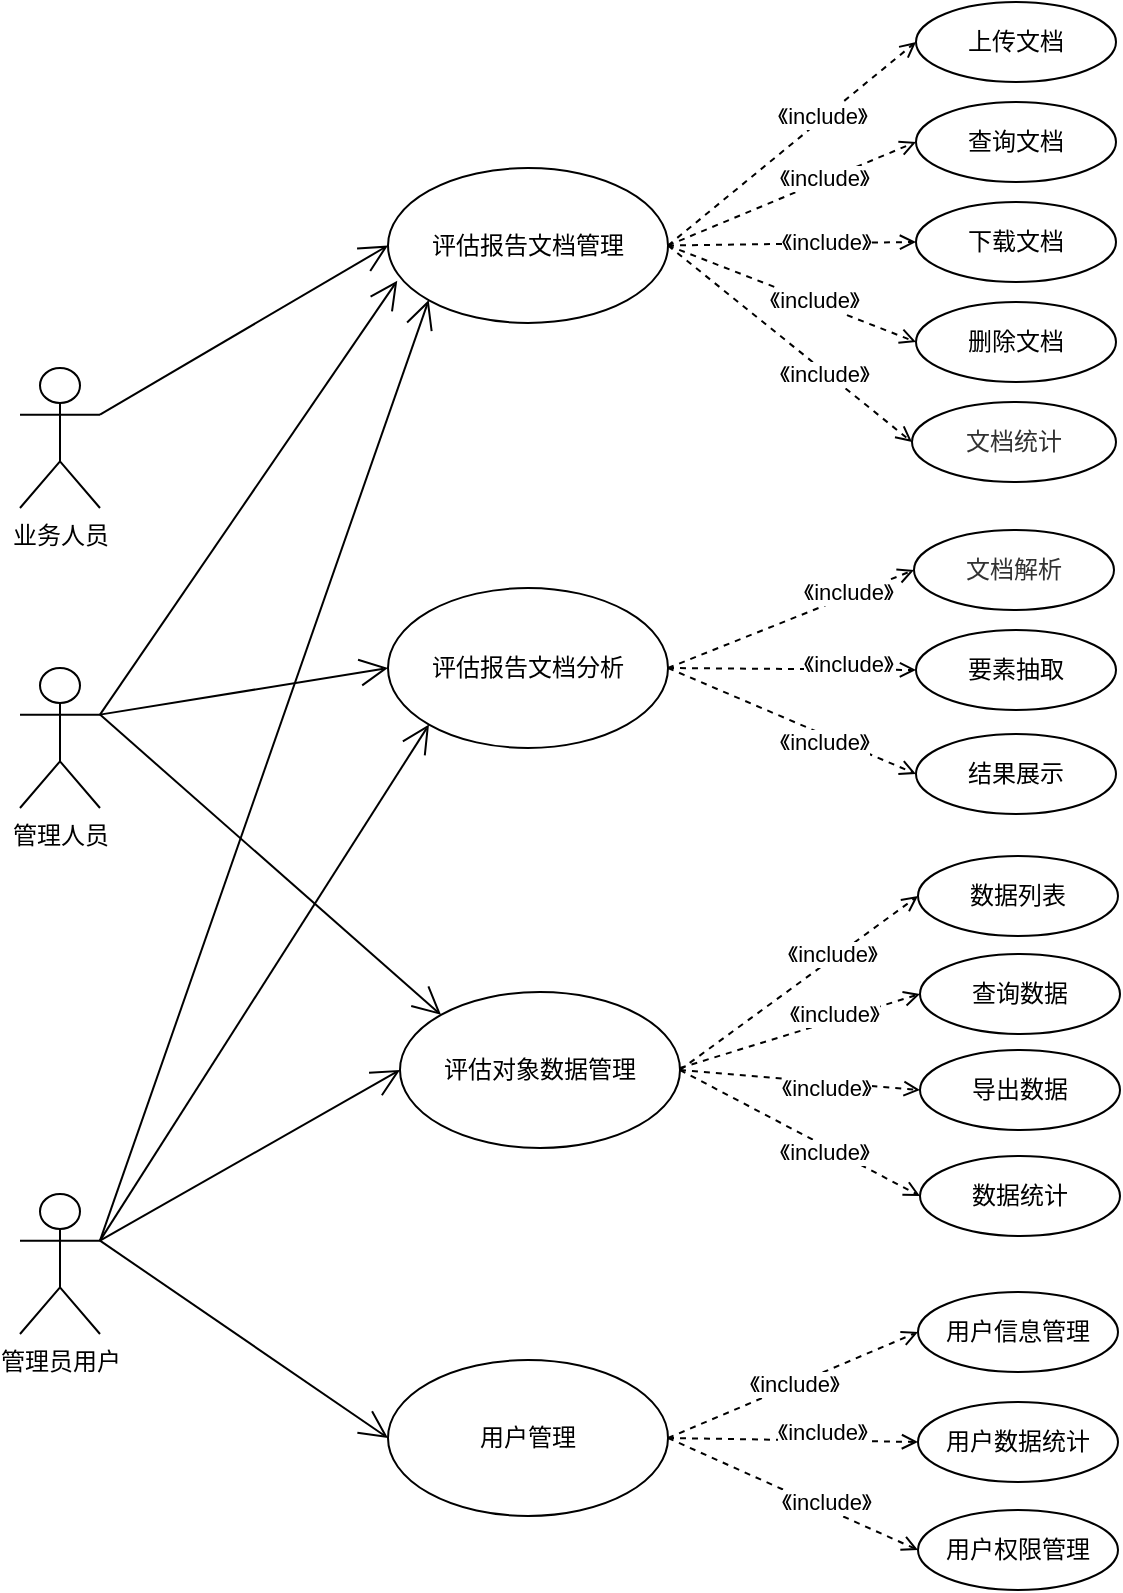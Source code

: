 <mxfile version="21.0.6" type="github">
  <diagram id="C9mcbpRlRI_EIQ_CKLBW" name="第 1 页">
    <mxGraphModel dx="1221" dy="636" grid="1" gridSize="10" guides="1" tooltips="1" connect="1" arrows="1" fold="1" page="1" pageScale="1" pageWidth="827" pageHeight="1169" math="0" shadow="0">
      <root>
        <mxCell id="0" />
        <mxCell id="1" parent="0" />
        <mxCell id="bU162W7uv-dCUyKDu3Oe-30" style="edgeStyle=none;rounded=0;orthogonalLoop=1;jettySize=auto;html=1;exitX=1;exitY=0.5;exitDx=0;exitDy=0;entryX=0;entryY=0.5;entryDx=0;entryDy=0;dashed=1;endArrow=open;endFill=0;fontFamily=Arial;" parent="1" source="bU162W7uv-dCUyKDu3Oe-2" target="bU162W7uv-dCUyKDu3Oe-29" edge="1">
          <mxGeometry relative="1" as="geometry" />
        </mxCell>
        <mxCell id="bU162W7uv-dCUyKDu3Oe-31" value="《include》" style="edgeLabel;html=1;align=center;verticalAlign=middle;resizable=0;points=[];fontFamily=Arial;" parent="bU162W7uv-dCUyKDu3Oe-30" vertex="1" connectable="0">
          <mxGeometry x="0.263" y="2" relative="1" as="geometry">
            <mxPoint y="1" as="offset" />
          </mxGeometry>
        </mxCell>
        <mxCell id="bU162W7uv-dCUyKDu3Oe-51" style="edgeStyle=none;rounded=0;orthogonalLoop=1;jettySize=auto;html=1;exitX=1;exitY=0.5;exitDx=0;exitDy=0;entryX=0;entryY=0.5;entryDx=0;entryDy=0;dashed=1;endArrow=open;endFill=0;fontFamily=Arial;" parent="1" source="bU162W7uv-dCUyKDu3Oe-2" target="bU162W7uv-dCUyKDu3Oe-37" edge="1">
          <mxGeometry relative="1" as="geometry" />
        </mxCell>
        <mxCell id="bU162W7uv-dCUyKDu3Oe-52" value="《include》" style="edgeLabel;html=1;align=center;verticalAlign=middle;resizable=0;points=[];fontFamily=Arial;" parent="bU162W7uv-dCUyKDu3Oe-51" vertex="1" connectable="0">
          <mxGeometry x="0.162" y="1" relative="1" as="geometry">
            <mxPoint as="offset" />
          </mxGeometry>
        </mxCell>
        <mxCell id="bU162W7uv-dCUyKDu3Oe-2" value="评估报告文档管理" style="ellipse;whiteSpace=wrap;html=1;fontFamily=Arial;" parent="1" vertex="1">
          <mxGeometry x="274" y="120" width="140" height="77.5" as="geometry" />
        </mxCell>
        <mxCell id="bU162W7uv-dCUyKDu3Oe-61" style="edgeStyle=none;rounded=0;orthogonalLoop=1;jettySize=auto;html=1;exitX=1;exitY=0.5;exitDx=0;exitDy=0;entryX=0;entryY=0.5;entryDx=0;entryDy=0;dashed=1;endArrow=open;endFill=0;fontFamily=Arial;" parent="1" source="bU162W7uv-dCUyKDu3Oe-5" target="bU162W7uv-dCUyKDu3Oe-39" edge="1">
          <mxGeometry relative="1" as="geometry">
            <mxPoint x="420" y="592" as="sourcePoint" />
          </mxGeometry>
        </mxCell>
        <mxCell id="bU162W7uv-dCUyKDu3Oe-69" value="《include》" style="edgeLabel;html=1;align=center;verticalAlign=middle;resizable=0;points=[];fontFamily=Arial;" parent="bU162W7uv-dCUyKDu3Oe-61" vertex="1" connectable="0">
          <mxGeometry x="0.29" y="2" relative="1" as="geometry">
            <mxPoint y="-1" as="offset" />
          </mxGeometry>
        </mxCell>
        <mxCell id="bU162W7uv-dCUyKDu3Oe-62" style="edgeStyle=none;rounded=0;orthogonalLoop=1;jettySize=auto;html=1;exitX=1;exitY=0.5;exitDx=0;exitDy=0;entryX=0;entryY=0.5;entryDx=0;entryDy=0;dashed=1;endArrow=open;endFill=0;fontFamily=Arial;" parent="1" source="bU162W7uv-dCUyKDu3Oe-5" target="bU162W7uv-dCUyKDu3Oe-54" edge="1">
          <mxGeometry relative="1" as="geometry">
            <mxPoint x="420" y="592" as="sourcePoint" />
          </mxGeometry>
        </mxCell>
        <mxCell id="bU162W7uv-dCUyKDu3Oe-70" value="《include》" style="edgeLabel;html=1;align=center;verticalAlign=middle;resizable=0;points=[];fontFamily=Arial;" parent="bU162W7uv-dCUyKDu3Oe-62" vertex="1" connectable="0">
          <mxGeometry x="0.221" y="-3" relative="1" as="geometry">
            <mxPoint as="offset" />
          </mxGeometry>
        </mxCell>
        <mxCell id="bU162W7uv-dCUyKDu3Oe-5" value="评估对象数据管理" style="ellipse;whiteSpace=wrap;html=1;fontFamily=Arial;" parent="1" vertex="1">
          <mxGeometry x="280" y="532" width="140" height="78" as="geometry" />
        </mxCell>
        <mxCell id="bU162W7uv-dCUyKDu3Oe-63" value="《include》" style="edgeStyle=none;rounded=0;orthogonalLoop=1;jettySize=auto;html=1;exitX=1;exitY=0.5;exitDx=0;exitDy=0;entryX=0;entryY=0.5;entryDx=0;entryDy=0;dashed=1;endArrow=open;endFill=0;fontFamily=Arial;" parent="1" source="bU162W7uv-dCUyKDu3Oe-6" target="bU162W7uv-dCUyKDu3Oe-55" edge="1">
          <mxGeometry relative="1" as="geometry" />
        </mxCell>
        <mxCell id="bU162W7uv-dCUyKDu3Oe-64" style="edgeStyle=none;rounded=0;orthogonalLoop=1;jettySize=auto;html=1;exitX=1;exitY=0.5;exitDx=0;exitDy=0;entryX=0;entryY=0.5;entryDx=0;entryDy=0;dashed=1;endArrow=open;endFill=0;fontFamily=Arial;" parent="1" source="bU162W7uv-dCUyKDu3Oe-6" target="bU162W7uv-dCUyKDu3Oe-56" edge="1">
          <mxGeometry relative="1" as="geometry">
            <Array as="points" />
          </mxGeometry>
        </mxCell>
        <mxCell id="bU162W7uv-dCUyKDu3Oe-71" value="《include》" style="edgeLabel;html=1;align=center;verticalAlign=middle;resizable=0;points=[];fontFamily=Arial;" parent="bU162W7uv-dCUyKDu3Oe-64" vertex="1" connectable="0">
          <mxGeometry x="0.246" y="4" relative="1" as="geometry">
            <mxPoint x="-1" as="offset" />
          </mxGeometry>
        </mxCell>
        <mxCell id="bU162W7uv-dCUyKDu3Oe-6" value="用户管理" style="ellipse;whiteSpace=wrap;html=1;fontFamily=Arial;" parent="1" vertex="1">
          <mxGeometry x="274" y="716" width="140" height="78" as="geometry" />
        </mxCell>
        <mxCell id="bU162W7uv-dCUyKDu3Oe-57" style="edgeStyle=none;rounded=0;orthogonalLoop=1;jettySize=auto;html=1;entryX=0;entryY=0.5;entryDx=0;entryDy=0;dashed=1;endArrow=open;endFill=0;exitX=1;exitY=0.5;exitDx=0;exitDy=0;fontFamily=Arial;" parent="1" source="bU162W7uv-dCUyKDu3Oe-2" target="bU162W7uv-dCUyKDu3Oe-34" edge="1">
          <mxGeometry relative="1" as="geometry">
            <mxPoint x="480" y="330" as="sourcePoint" />
          </mxGeometry>
        </mxCell>
        <mxCell id="bU162W7uv-dCUyKDu3Oe-65" value="《include》" style="edgeLabel;html=1;align=center;verticalAlign=middle;resizable=0;points=[];fontFamily=Arial;" parent="bU162W7uv-dCUyKDu3Oe-57" vertex="1" connectable="0">
          <mxGeometry x="0.274" y="-1" relative="1" as="geometry">
            <mxPoint as="offset" />
          </mxGeometry>
        </mxCell>
        <mxCell id="bU162W7uv-dCUyKDu3Oe-58" style="edgeStyle=none;rounded=0;orthogonalLoop=1;jettySize=auto;html=1;entryX=0;entryY=0.5;entryDx=0;entryDy=0;dashed=1;endArrow=open;endFill=0;exitX=1;exitY=0.5;exitDx=0;exitDy=0;fontFamily=Arial;" parent="1" source="bU162W7uv-dCUyKDu3Oe-7" target="bU162W7uv-dCUyKDu3Oe-36" edge="1">
          <mxGeometry relative="1" as="geometry">
            <mxPoint x="470" y="360" as="sourcePoint" />
          </mxGeometry>
        </mxCell>
        <mxCell id="bU162W7uv-dCUyKDu3Oe-66" value="《include》" style="edgeLabel;html=1;align=center;verticalAlign=middle;resizable=0;points=[];fontFamily=Arial;" parent="bU162W7uv-dCUyKDu3Oe-58" vertex="1" connectable="0">
          <mxGeometry x="0.473" y="2" relative="1" as="geometry">
            <mxPoint as="offset" />
          </mxGeometry>
        </mxCell>
        <mxCell id="bU162W7uv-dCUyKDu3Oe-59" style="edgeStyle=none;rounded=0;orthogonalLoop=1;jettySize=auto;html=1;exitX=1;exitY=0.5;exitDx=0;exitDy=0;entryX=0;entryY=0.5;entryDx=0;entryDy=0;dashed=1;endArrow=open;endFill=0;fontFamily=Arial;" parent="1" source="bU162W7uv-dCUyKDu3Oe-7" target="bU162W7uv-dCUyKDu3Oe-35" edge="1">
          <mxGeometry relative="1" as="geometry" />
        </mxCell>
        <mxCell id="bU162W7uv-dCUyKDu3Oe-67" value="《include》" style="edgeLabel;html=1;align=center;verticalAlign=middle;resizable=0;points=[];fontFamily=Arial;" parent="bU162W7uv-dCUyKDu3Oe-59" vertex="1" connectable="0">
          <mxGeometry x="0.435" y="3" relative="1" as="geometry">
            <mxPoint x="1" as="offset" />
          </mxGeometry>
        </mxCell>
        <mxCell id="bU162W7uv-dCUyKDu3Oe-60" style="edgeStyle=none;rounded=0;orthogonalLoop=1;jettySize=auto;html=1;exitX=1;exitY=0.5;exitDx=0;exitDy=0;entryX=0;entryY=0.5;entryDx=0;entryDy=0;dashed=1;endArrow=open;endFill=0;fontFamily=Arial;" parent="1" source="bU162W7uv-dCUyKDu3Oe-7" target="bU162W7uv-dCUyKDu3Oe-33" edge="1">
          <mxGeometry relative="1" as="geometry" />
        </mxCell>
        <mxCell id="bU162W7uv-dCUyKDu3Oe-68" value="《include》" style="edgeLabel;html=1;align=center;verticalAlign=middle;resizable=0;points=[];fontFamily=Arial;" parent="bU162W7uv-dCUyKDu3Oe-60" vertex="1" connectable="0">
          <mxGeometry x="0.278" y="-3" relative="1" as="geometry">
            <mxPoint as="offset" />
          </mxGeometry>
        </mxCell>
        <mxCell id="bU162W7uv-dCUyKDu3Oe-7" value="评估报告文档分析" style="ellipse;whiteSpace=wrap;html=1;fontFamily=Arial;" parent="1" vertex="1">
          <mxGeometry x="274" y="330" width="140" height="80" as="geometry" />
        </mxCell>
        <mxCell id="bU162W7uv-dCUyKDu3Oe-12" value="业务人员" style="shape=umlActor;verticalLabelPosition=bottom;verticalAlign=top;html=1;fontFamily=Arial;" parent="1" vertex="1">
          <mxGeometry x="90" y="220" width="40" height="70" as="geometry" />
        </mxCell>
        <mxCell id="bU162W7uv-dCUyKDu3Oe-29" value="上传文档" style="ellipse;whiteSpace=wrap;html=1;fontFamily=Arial;" parent="1" vertex="1">
          <mxGeometry x="538" y="37" width="100" height="40" as="geometry" />
        </mxCell>
        <mxCell id="bU162W7uv-dCUyKDu3Oe-32" value="查询文档" style="ellipse;whiteSpace=wrap;html=1;fontFamily=Arial;" parent="1" vertex="1">
          <mxGeometry x="538" y="87" width="100" height="40" as="geometry" />
        </mxCell>
        <mxCell id="bU162W7uv-dCUyKDu3Oe-33" value="结果展示" style="ellipse;whiteSpace=wrap;html=1;fontFamily=Arial;" parent="1" vertex="1">
          <mxGeometry x="538" y="403" width="100" height="40" as="geometry" />
        </mxCell>
        <mxCell id="bU162W7uv-dCUyKDu3Oe-34" value="&lt;font color=&quot;#323232&quot;&gt;&lt;span class=&quot;custom-cursor-default-hover&quot; style=&quot;background-color: rgba(255, 255, 255, 0.01);&quot;&gt;文档统计&lt;/span&gt;&lt;/font&gt;" style="ellipse;whiteSpace=wrap;html=1;fontFamily=Arial;" parent="1" vertex="1">
          <mxGeometry x="536" y="237" width="102" height="40" as="geometry" />
        </mxCell>
        <mxCell id="bU162W7uv-dCUyKDu3Oe-35" value="要素抽取" style="ellipse;whiteSpace=wrap;html=1;fontFamily=Arial;" parent="1" vertex="1">
          <mxGeometry x="538" y="351" width="100" height="40" as="geometry" />
        </mxCell>
        <mxCell id="bU162W7uv-dCUyKDu3Oe-36" value="&lt;span class=&quot;custom-cursor-default-hover&quot; style=&quot;color: rgb(50, 50, 50); background-color: rgba(255, 255, 255, 0.01);&quot;&gt;文档解析&lt;/span&gt;" style="ellipse;whiteSpace=wrap;html=1;fontFamily=Arial;" parent="1" vertex="1">
          <mxGeometry x="537" y="301" width="100" height="40" as="geometry" />
        </mxCell>
        <mxCell id="bU162W7uv-dCUyKDu3Oe-37" value="删除文档" style="ellipse;whiteSpace=wrap;html=1;fontFamily=Arial;" parent="1" vertex="1">
          <mxGeometry x="538" y="187" width="100" height="40" as="geometry" />
        </mxCell>
        <mxCell id="bU162W7uv-dCUyKDu3Oe-38" value="下载文档" style="ellipse;whiteSpace=wrap;html=1;fontFamily=Arial;" parent="1" vertex="1">
          <mxGeometry x="538" y="137" width="100" height="40" as="geometry" />
        </mxCell>
        <mxCell id="bU162W7uv-dCUyKDu3Oe-39" value="数据列表" style="ellipse;whiteSpace=wrap;html=1;fontFamily=Arial;" parent="1" vertex="1">
          <mxGeometry x="539" y="464" width="100" height="40" as="geometry" />
        </mxCell>
        <mxCell id="bU162W7uv-dCUyKDu3Oe-40" style="edgeStyle=none;rounded=0;orthogonalLoop=1;jettySize=auto;html=1;exitX=1;exitY=0.5;exitDx=0;exitDy=0;entryX=0;entryY=0.5;entryDx=0;entryDy=0;dashed=1;endArrow=open;endFill=0;fontFamily=Arial;" parent="1" source="bU162W7uv-dCUyKDu3Oe-2" target="bU162W7uv-dCUyKDu3Oe-32" edge="1">
          <mxGeometry relative="1" as="geometry">
            <mxPoint x="430" y="115" as="sourcePoint" />
            <mxPoint x="490" y="40" as="targetPoint" />
          </mxGeometry>
        </mxCell>
        <mxCell id="bU162W7uv-dCUyKDu3Oe-41" value="《include》" style="edgeLabel;html=1;align=center;verticalAlign=middle;resizable=0;points=[];fontFamily=Arial;" parent="bU162W7uv-dCUyKDu3Oe-40" vertex="1" connectable="0">
          <mxGeometry x="0.263" y="2" relative="1" as="geometry">
            <mxPoint y="1" as="offset" />
          </mxGeometry>
        </mxCell>
        <mxCell id="bU162W7uv-dCUyKDu3Oe-42" style="edgeStyle=none;rounded=0;orthogonalLoop=1;jettySize=auto;html=1;entryX=0;entryY=0.5;entryDx=0;entryDy=0;dashed=1;endArrow=open;endFill=0;exitX=1;exitY=0.5;exitDx=0;exitDy=0;fontFamily=Arial;" parent="1" source="bU162W7uv-dCUyKDu3Oe-2" target="bU162W7uv-dCUyKDu3Oe-38" edge="1">
          <mxGeometry relative="1" as="geometry">
            <mxPoint x="540" y="180" as="sourcePoint" />
            <mxPoint x="500" y="50" as="targetPoint" />
          </mxGeometry>
        </mxCell>
        <mxCell id="bU162W7uv-dCUyKDu3Oe-43" value="《include》" style="edgeLabel;html=1;align=center;verticalAlign=middle;resizable=0;points=[];fontFamily=Arial;" parent="bU162W7uv-dCUyKDu3Oe-42" vertex="1" connectable="0">
          <mxGeometry x="0.263" y="2" relative="1" as="geometry">
            <mxPoint y="1" as="offset" />
          </mxGeometry>
        </mxCell>
        <mxCell id="bU162W7uv-dCUyKDu3Oe-54" value="导出数据" style="ellipse;whiteSpace=wrap;html=1;fontFamily=Arial;" parent="1" vertex="1">
          <mxGeometry x="540" y="561" width="100" height="40" as="geometry" />
        </mxCell>
        <mxCell id="bU162W7uv-dCUyKDu3Oe-55" value="用户信息管理" style="ellipse;whiteSpace=wrap;html=1;fontFamily=Arial;" parent="1" vertex="1">
          <mxGeometry x="539" y="682" width="100" height="40" as="geometry" />
        </mxCell>
        <mxCell id="bU162W7uv-dCUyKDu3Oe-56" value="用户数据统计" style="ellipse;whiteSpace=wrap;html=1;fontFamily=Arial;" parent="1" vertex="1">
          <mxGeometry x="539" y="737" width="100" height="40" as="geometry" />
        </mxCell>
        <mxCell id="oDJJwRlF4zaVw1Fgqmln-9" value="" style="endArrow=open;endSize=12;html=1;rounded=0;exitX=1;exitY=0.333;exitDx=0;exitDy=0;exitPerimeter=0;entryX=0;entryY=0.5;entryDx=0;entryDy=0;fontFamily=Arial;" parent="1" source="bU162W7uv-dCUyKDu3Oe-12" target="bU162W7uv-dCUyKDu3Oe-2" edge="1">
          <mxGeometry x="0.138" y="-19" width="160" relative="1" as="geometry">
            <mxPoint x="190" y="594.333" as="sourcePoint" />
            <mxPoint x="290" y="495" as="targetPoint" />
            <mxPoint as="offset" />
          </mxGeometry>
        </mxCell>
        <mxCell id="At5W7NTc5EkuiogO6B7t-2" value="数据统计" style="ellipse;whiteSpace=wrap;html=1;fontFamily=Arial;" parent="1" vertex="1">
          <mxGeometry x="540" y="614" width="100" height="40" as="geometry" />
        </mxCell>
        <mxCell id="At5W7NTc5EkuiogO6B7t-3" style="edgeStyle=none;rounded=0;orthogonalLoop=1;jettySize=auto;html=1;exitX=1;exitY=0.5;exitDx=0;exitDy=0;entryX=0;entryY=0.5;entryDx=0;entryDy=0;dashed=1;endArrow=open;endFill=0;fontFamily=Arial;" parent="1" source="bU162W7uv-dCUyKDu3Oe-5" target="At5W7NTc5EkuiogO6B7t-2" edge="1">
          <mxGeometry relative="1" as="geometry">
            <mxPoint x="420" y="592" as="sourcePoint" />
            <mxPoint x="549" y="664" as="targetPoint" />
          </mxGeometry>
        </mxCell>
        <mxCell id="At5W7NTc5EkuiogO6B7t-4" value="《include》" style="edgeLabel;html=1;align=center;verticalAlign=middle;resizable=0;points=[];fontFamily=Arial;" parent="At5W7NTc5EkuiogO6B7t-3" vertex="1" connectable="0">
          <mxGeometry x="0.221" y="-3" relative="1" as="geometry">
            <mxPoint as="offset" />
          </mxGeometry>
        </mxCell>
        <mxCell id="At5W7NTc5EkuiogO6B7t-13" value="管理人员" style="shape=umlActor;verticalLabelPosition=bottom;verticalAlign=top;html=1;fontFamily=Arial;" parent="1" vertex="1">
          <mxGeometry x="90" y="370" width="40" height="70" as="geometry" />
        </mxCell>
        <mxCell id="At5W7NTc5EkuiogO6B7t-14" value="管理员用户" style="shape=umlActor;verticalLabelPosition=bottom;verticalAlign=top;html=1;fontFamily=Arial;" parent="1" vertex="1">
          <mxGeometry x="90" y="633" width="40" height="70" as="geometry" />
        </mxCell>
        <mxCell id="At5W7NTc5EkuiogO6B7t-19" value="" style="endArrow=open;endSize=12;html=1;rounded=0;exitX=1;exitY=0.333;exitDx=0;exitDy=0;exitPerimeter=0;entryX=0.033;entryY=0.727;entryDx=0;entryDy=0;entryPerimeter=0;fontFamily=Arial;" parent="1" source="At5W7NTc5EkuiogO6B7t-13" target="bU162W7uv-dCUyKDu3Oe-2" edge="1">
          <mxGeometry x="0.138" y="-19" width="160" relative="1" as="geometry">
            <mxPoint x="140" y="253.333" as="sourcePoint" />
            <mxPoint x="280" y="190" as="targetPoint" />
            <mxPoint as="offset" />
          </mxGeometry>
        </mxCell>
        <mxCell id="At5W7NTc5EkuiogO6B7t-20" value="" style="endArrow=open;endSize=12;html=1;rounded=0;exitX=1;exitY=0.333;exitDx=0;exitDy=0;exitPerimeter=0;entryX=0;entryY=0.5;entryDx=0;entryDy=0;fontFamily=Arial;" parent="1" source="At5W7NTc5EkuiogO6B7t-13" target="bU162W7uv-dCUyKDu3Oe-7" edge="1">
          <mxGeometry x="0.138" y="-19" width="160" relative="1" as="geometry">
            <mxPoint x="150" y="263.333" as="sourcePoint" />
            <mxPoint x="280" y="190" as="targetPoint" />
            <mxPoint as="offset" />
          </mxGeometry>
        </mxCell>
        <mxCell id="At5W7NTc5EkuiogO6B7t-22" value="" style="endArrow=open;endSize=12;html=1;rounded=0;exitX=1;exitY=0.333;exitDx=0;exitDy=0;exitPerimeter=0;entryX=0;entryY=0.5;entryDx=0;entryDy=0;fontFamily=Arial;" parent="1" source="At5W7NTc5EkuiogO6B7t-14" target="bU162W7uv-dCUyKDu3Oe-6" edge="1">
          <mxGeometry x="0.138" y="-19" width="160" relative="1" as="geometry">
            <mxPoint x="170" y="407.333" as="sourcePoint" />
            <mxPoint x="320" y="349.75" as="targetPoint" />
            <mxPoint as="offset" />
          </mxGeometry>
        </mxCell>
        <mxCell id="At5W7NTc5EkuiogO6B7t-23" value="" style="endArrow=open;endSize=12;html=1;rounded=0;exitX=1;exitY=0.333;exitDx=0;exitDy=0;exitPerimeter=0;entryX=0;entryY=0.5;entryDx=0;entryDy=0;fontFamily=Arial;" parent="1" source="At5W7NTc5EkuiogO6B7t-14" target="bU162W7uv-dCUyKDu3Oe-5" edge="1">
          <mxGeometry x="0.138" y="-19" width="160" relative="1" as="geometry">
            <mxPoint x="180" y="417.333" as="sourcePoint" />
            <mxPoint x="280" y="592" as="targetPoint" />
            <mxPoint as="offset" />
          </mxGeometry>
        </mxCell>
        <mxCell id="mYlt313ILLSGk_e-R6_2-1" value="" style="endArrow=open;endSize=12;html=1;rounded=0;entryX=0;entryY=0;entryDx=0;entryDy=0;exitX=1;exitY=0.333;exitDx=0;exitDy=0;exitPerimeter=0;fontFamily=Arial;" parent="1" source="At5W7NTc5EkuiogO6B7t-13" target="bU162W7uv-dCUyKDu3Oe-5" edge="1">
          <mxGeometry x="0.138" y="-19" width="160" relative="1" as="geometry">
            <mxPoint x="130" y="380" as="sourcePoint" />
            <mxPoint x="284" y="440" as="targetPoint" />
            <mxPoint as="offset" />
          </mxGeometry>
        </mxCell>
        <mxCell id="mYlt313ILLSGk_e-R6_2-2" value="用户权限管理" style="ellipse;whiteSpace=wrap;html=1;fontFamily=Arial;" parent="1" vertex="1">
          <mxGeometry x="539" y="791" width="100" height="40" as="geometry" />
        </mxCell>
        <mxCell id="mYlt313ILLSGk_e-R6_2-3" style="edgeStyle=none;rounded=0;orthogonalLoop=1;jettySize=auto;html=1;exitX=1;exitY=0.5;exitDx=0;exitDy=0;entryX=0;entryY=0.5;entryDx=0;entryDy=0;dashed=1;endArrow=open;endFill=0;fontFamily=Arial;" parent="1" source="bU162W7uv-dCUyKDu3Oe-6" target="mYlt313ILLSGk_e-R6_2-2" edge="1">
          <mxGeometry relative="1" as="geometry">
            <Array as="points" />
            <mxPoint x="424" y="746" as="sourcePoint" />
            <mxPoint x="549" y="830" as="targetPoint" />
          </mxGeometry>
        </mxCell>
        <mxCell id="mYlt313ILLSGk_e-R6_2-4" value="《include》" style="edgeLabel;html=1;align=center;verticalAlign=middle;resizable=0;points=[];fontFamily=Arial;" parent="mYlt313ILLSGk_e-R6_2-3" vertex="1" connectable="0">
          <mxGeometry x="0.246" y="4" relative="1" as="geometry">
            <mxPoint x="-1" as="offset" />
          </mxGeometry>
        </mxCell>
        <mxCell id="mYlt313ILLSGk_e-R6_2-6" value="" style="endArrow=open;endSize=12;html=1;rounded=0;exitX=1;exitY=0.333;exitDx=0;exitDy=0;exitPerimeter=0;entryX=0;entryY=1;entryDx=0;entryDy=0;fontFamily=Arial;" parent="1" source="At5W7NTc5EkuiogO6B7t-14" target="bU162W7uv-dCUyKDu3Oe-2" edge="1">
          <mxGeometry x="0.138" y="-19" width="160" relative="1" as="geometry">
            <mxPoint x="140" y="666.333" as="sourcePoint" />
            <mxPoint x="270" y="160" as="targetPoint" />
            <mxPoint as="offset" />
          </mxGeometry>
        </mxCell>
        <mxCell id="mYlt313ILLSGk_e-R6_2-7" value="" style="endArrow=open;endSize=12;html=1;rounded=0;exitX=1;exitY=0.333;exitDx=0;exitDy=0;exitPerimeter=0;entryX=0;entryY=1;entryDx=0;entryDy=0;fontFamily=Arial;" parent="1" source="At5W7NTc5EkuiogO6B7t-14" target="bU162W7uv-dCUyKDu3Oe-7" edge="1">
          <mxGeometry x="0.138" y="-19" width="160" relative="1" as="geometry">
            <mxPoint x="180" y="660" as="sourcePoint" />
            <mxPoint x="280" y="390" as="targetPoint" />
            <mxPoint as="offset" />
          </mxGeometry>
        </mxCell>
        <mxCell id="6I4r-eUOGuKGgghs-VaV-1" value="查询数据" style="ellipse;whiteSpace=wrap;html=1;fontFamily=Arial;" parent="1" vertex="1">
          <mxGeometry x="540" y="513" width="100" height="40" as="geometry" />
        </mxCell>
        <mxCell id="6I4r-eUOGuKGgghs-VaV-2" style="edgeStyle=none;rounded=0;orthogonalLoop=1;jettySize=auto;html=1;entryX=0;entryY=0.5;entryDx=0;entryDy=0;dashed=1;endArrow=open;endFill=0;fontFamily=Arial;" parent="1" target="6I4r-eUOGuKGgghs-VaV-1" edge="1">
          <mxGeometry relative="1" as="geometry">
            <mxPoint x="420" y="570" as="sourcePoint" />
            <mxPoint x="549" y="513" as="targetPoint" />
          </mxGeometry>
        </mxCell>
        <mxCell id="6I4r-eUOGuKGgghs-VaV-3" value="《include》" style="edgeLabel;html=1;align=center;verticalAlign=middle;resizable=0;points=[];fontFamily=Arial;" parent="6I4r-eUOGuKGgghs-VaV-2" vertex="1" connectable="0">
          <mxGeometry x="0.29" y="2" relative="1" as="geometry">
            <mxPoint y="-1" as="offset" />
          </mxGeometry>
        </mxCell>
      </root>
    </mxGraphModel>
  </diagram>
</mxfile>
